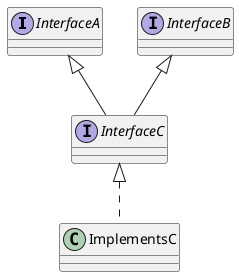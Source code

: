 @startuml
interface InterfaceA
interface InterfaceB
interface InterfaceC extends InterfaceA, InterfaceB
class ImplementsC implements InterfaceC

@enduml